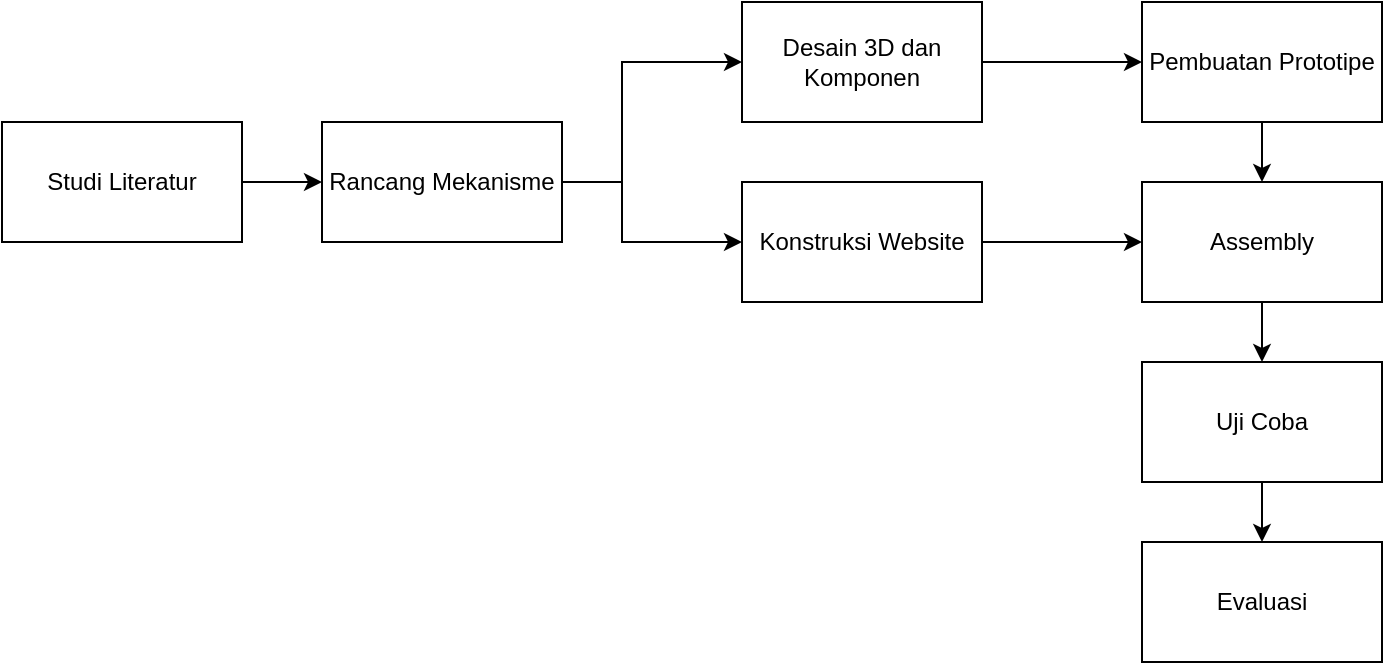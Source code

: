 <mxfile version="24.5.2" type="github">
  <diagram name="Page-1" id="Rn15pCzXk3JLPFEfjFnZ">
    <mxGraphModel dx="1750" dy="928" grid="1" gridSize="10" guides="1" tooltips="1" connect="1" arrows="1" fold="1" page="1" pageScale="1" pageWidth="827" pageHeight="1169" math="0" shadow="0">
      <root>
        <mxCell id="0" />
        <mxCell id="1" parent="0" />
        <mxCell id="GCmicxJ7dON81dpfFU2q-31" value="" style="edgeStyle=orthogonalEdgeStyle;rounded=0;orthogonalLoop=1;jettySize=auto;html=1;" edge="1" parent="1" source="GCmicxJ7dON81dpfFU2q-29" target="GCmicxJ7dON81dpfFU2q-30">
          <mxGeometry relative="1" as="geometry" />
        </mxCell>
        <mxCell id="GCmicxJ7dON81dpfFU2q-29" value="Studi Literatur" style="rounded=0;whiteSpace=wrap;html=1;" vertex="1" parent="1">
          <mxGeometry x="74" y="470" width="120" height="60" as="geometry" />
        </mxCell>
        <mxCell id="GCmicxJ7dON81dpfFU2q-33" value="" style="edgeStyle=orthogonalEdgeStyle;rounded=0;orthogonalLoop=1;jettySize=auto;html=1;" edge="1" parent="1" source="GCmicxJ7dON81dpfFU2q-30" target="GCmicxJ7dON81dpfFU2q-32">
          <mxGeometry relative="1" as="geometry">
            <Array as="points">
              <mxPoint x="384" y="500" />
              <mxPoint x="384" y="440" />
            </Array>
          </mxGeometry>
        </mxCell>
        <mxCell id="GCmicxJ7dON81dpfFU2q-30" value="Rancang Mekanisme" style="rounded=0;whiteSpace=wrap;html=1;" vertex="1" parent="1">
          <mxGeometry x="234" y="470" width="120" height="60" as="geometry" />
        </mxCell>
        <mxCell id="GCmicxJ7dON81dpfFU2q-37" value="" style="edgeStyle=orthogonalEdgeStyle;rounded=0;orthogonalLoop=1;jettySize=auto;html=1;" edge="1" parent="1" source="GCmicxJ7dON81dpfFU2q-32" target="GCmicxJ7dON81dpfFU2q-36">
          <mxGeometry relative="1" as="geometry" />
        </mxCell>
        <mxCell id="GCmicxJ7dON81dpfFU2q-32" value="Desain 3D dan Komponen" style="rounded=0;whiteSpace=wrap;html=1;" vertex="1" parent="1">
          <mxGeometry x="444" y="410" width="120" height="60" as="geometry" />
        </mxCell>
        <mxCell id="GCmicxJ7dON81dpfFU2q-34" value="" style="edgeStyle=orthogonalEdgeStyle;rounded=0;orthogonalLoop=1;jettySize=auto;html=1;exitX=1;exitY=0.5;exitDx=0;exitDy=0;entryX=0;entryY=0.5;entryDx=0;entryDy=0;" edge="1" parent="1" source="GCmicxJ7dON81dpfFU2q-30" target="GCmicxJ7dON81dpfFU2q-35">
          <mxGeometry relative="1" as="geometry">
            <mxPoint x="364" y="510" as="sourcePoint" />
            <mxPoint x="464" y="570" as="targetPoint" />
            <Array as="points">
              <mxPoint x="384" y="500" />
              <mxPoint x="384" y="530" />
            </Array>
          </mxGeometry>
        </mxCell>
        <mxCell id="GCmicxJ7dON81dpfFU2q-39" value="" style="edgeStyle=orthogonalEdgeStyle;rounded=0;orthogonalLoop=1;jettySize=auto;html=1;" edge="1" parent="1" source="GCmicxJ7dON81dpfFU2q-35" target="GCmicxJ7dON81dpfFU2q-38">
          <mxGeometry relative="1" as="geometry" />
        </mxCell>
        <mxCell id="GCmicxJ7dON81dpfFU2q-35" value="Konstruksi Website" style="rounded=0;whiteSpace=wrap;html=1;" vertex="1" parent="1">
          <mxGeometry x="444" y="500" width="120" height="60" as="geometry" />
        </mxCell>
        <mxCell id="GCmicxJ7dON81dpfFU2q-40" style="edgeStyle=orthogonalEdgeStyle;rounded=0;orthogonalLoop=1;jettySize=auto;html=1;entryX=0.5;entryY=0;entryDx=0;entryDy=0;" edge="1" parent="1" source="GCmicxJ7dON81dpfFU2q-36" target="GCmicxJ7dON81dpfFU2q-38">
          <mxGeometry relative="1" as="geometry" />
        </mxCell>
        <mxCell id="GCmicxJ7dON81dpfFU2q-36" value="Pembuatan Prototipe" style="rounded=0;whiteSpace=wrap;html=1;" vertex="1" parent="1">
          <mxGeometry x="644" y="410" width="120" height="60" as="geometry" />
        </mxCell>
        <mxCell id="GCmicxJ7dON81dpfFU2q-42" value="" style="edgeStyle=orthogonalEdgeStyle;rounded=0;orthogonalLoop=1;jettySize=auto;html=1;" edge="1" parent="1" source="GCmicxJ7dON81dpfFU2q-38" target="GCmicxJ7dON81dpfFU2q-41">
          <mxGeometry relative="1" as="geometry" />
        </mxCell>
        <mxCell id="GCmicxJ7dON81dpfFU2q-38" value="Assembly" style="rounded=0;whiteSpace=wrap;html=1;" vertex="1" parent="1">
          <mxGeometry x="644" y="500" width="120" height="60" as="geometry" />
        </mxCell>
        <mxCell id="GCmicxJ7dON81dpfFU2q-44" value="" style="edgeStyle=orthogonalEdgeStyle;rounded=0;orthogonalLoop=1;jettySize=auto;html=1;" edge="1" parent="1" source="GCmicxJ7dON81dpfFU2q-41" target="GCmicxJ7dON81dpfFU2q-43">
          <mxGeometry relative="1" as="geometry" />
        </mxCell>
        <mxCell id="GCmicxJ7dON81dpfFU2q-41" value="Uji Coba" style="rounded=0;whiteSpace=wrap;html=1;" vertex="1" parent="1">
          <mxGeometry x="644" y="590" width="120" height="60" as="geometry" />
        </mxCell>
        <mxCell id="GCmicxJ7dON81dpfFU2q-43" value="Evaluasi" style="rounded=0;whiteSpace=wrap;html=1;" vertex="1" parent="1">
          <mxGeometry x="644" y="680" width="120" height="60" as="geometry" />
        </mxCell>
      </root>
    </mxGraphModel>
  </diagram>
</mxfile>
